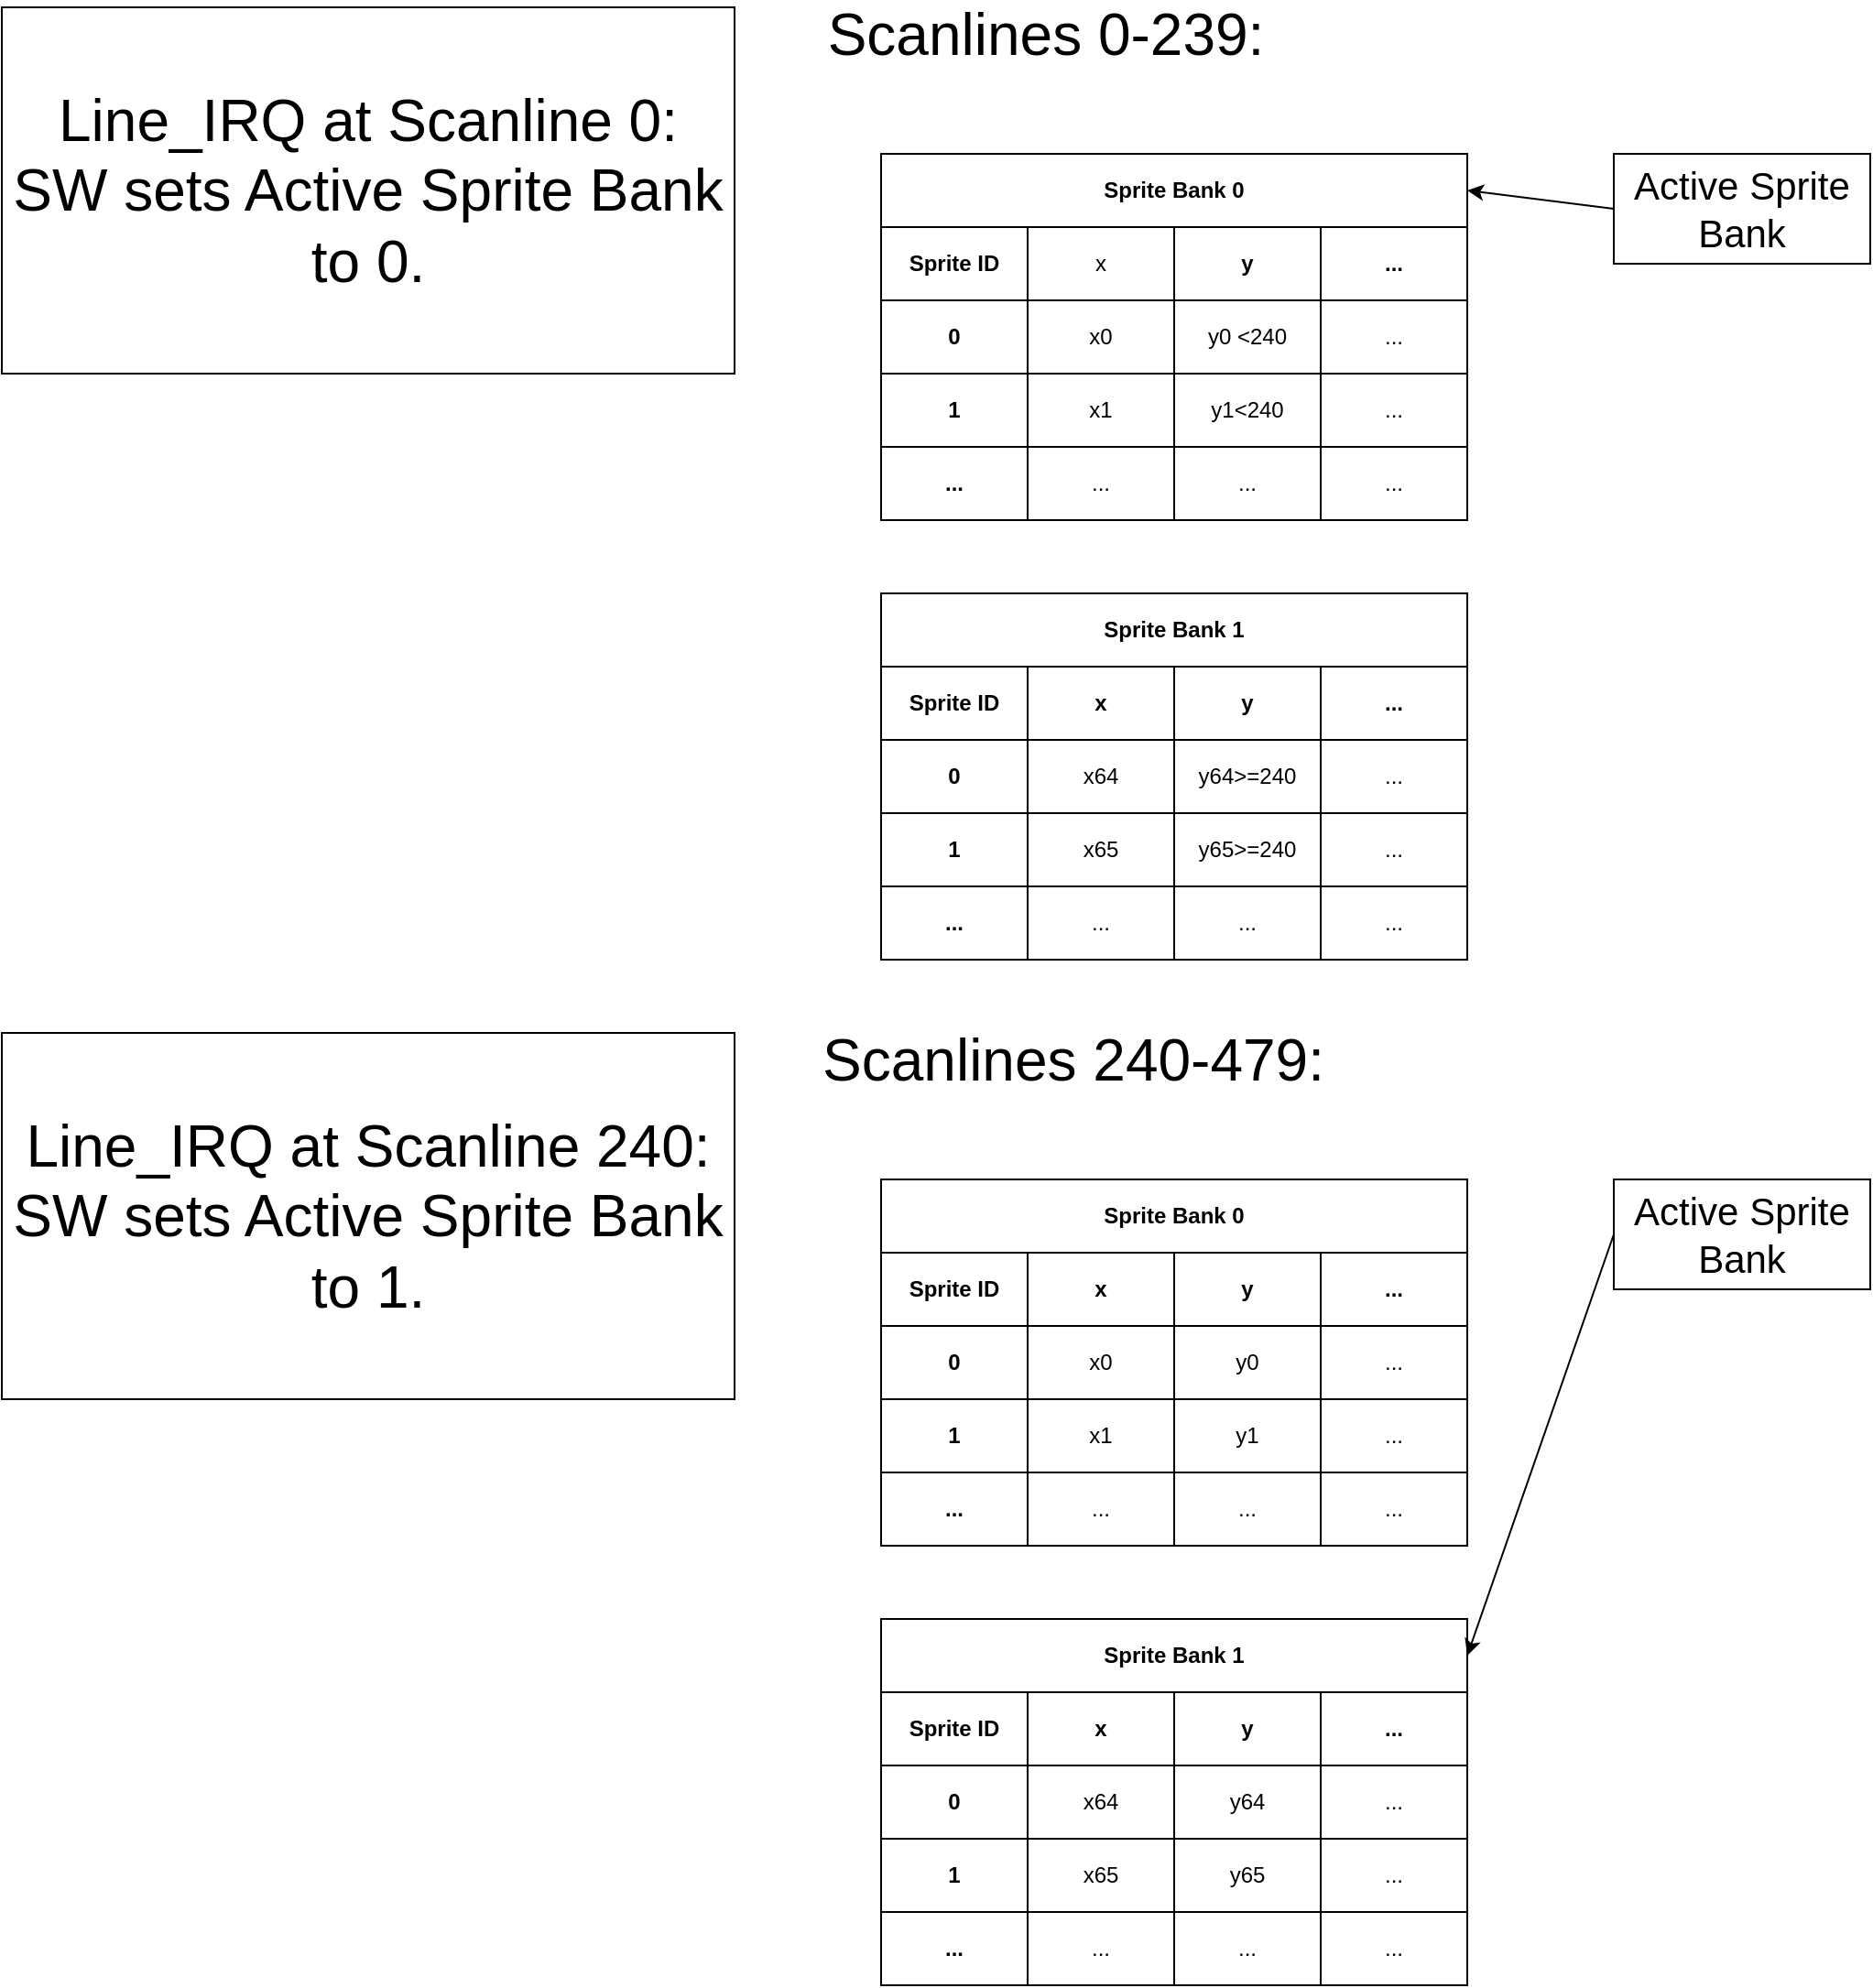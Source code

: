 <mxfile version="19.0.3" type="device"><diagram id="13PTQiZfEK5-xCw0AQYl" name="Page-1"><mxGraphModel dx="1888" dy="641" grid="1" gridSize="10" guides="1" tooltips="1" connect="1" arrows="1" fold="1" page="1" pageScale="1" pageWidth="850" pageHeight="1100" math="0" shadow="0"><root><mxCell id="0"/><mxCell id="1" parent="0"/><mxCell id="dllRlyfjDJd5uJXVM24Q-43" value="Sprite ID" style="rounded=0;whiteSpace=wrap;html=1;fontStyle=1" vertex="1" parent="1"><mxGeometry x="80" y="720" width="80" height="40" as="geometry"/></mxCell><mxCell id="dllRlyfjDJd5uJXVM24Q-44" value="x" style="rounded=0;whiteSpace=wrap;html=1;fontStyle=1" vertex="1" parent="1"><mxGeometry x="160" y="720" width="80" height="40" as="geometry"/></mxCell><mxCell id="dllRlyfjDJd5uJXVM24Q-45" value="y" style="rounded=0;whiteSpace=wrap;html=1;fontStyle=1" vertex="1" parent="1"><mxGeometry x="240" y="720" width="80" height="40" as="geometry"/></mxCell><mxCell id="dllRlyfjDJd5uJXVM24Q-46" value="..." style="rounded=0;whiteSpace=wrap;html=1;fontStyle=1" vertex="1" parent="1"><mxGeometry x="320" y="720" width="80" height="40" as="geometry"/></mxCell><mxCell id="dllRlyfjDJd5uJXVM24Q-47" value="0" style="rounded=0;whiteSpace=wrap;html=1;fontStyle=1" vertex="1" parent="1"><mxGeometry x="80" y="760" width="80" height="40" as="geometry"/></mxCell><mxCell id="dllRlyfjDJd5uJXVM24Q-48" value="x0" style="rounded=0;whiteSpace=wrap;html=1;" vertex="1" parent="1"><mxGeometry x="160" y="760" width="80" height="40" as="geometry"/></mxCell><mxCell id="dllRlyfjDJd5uJXVM24Q-49" value="y0" style="rounded=0;whiteSpace=wrap;html=1;" vertex="1" parent="1"><mxGeometry x="240" y="760" width="80" height="40" as="geometry"/></mxCell><mxCell id="dllRlyfjDJd5uJXVM24Q-50" value="..." style="rounded=0;whiteSpace=wrap;html=1;" vertex="1" parent="1"><mxGeometry x="320" y="760" width="80" height="40" as="geometry"/></mxCell><mxCell id="dllRlyfjDJd5uJXVM24Q-51" value="1" style="rounded=0;whiteSpace=wrap;html=1;fontStyle=1" vertex="1" parent="1"><mxGeometry x="80" y="800" width="80" height="40" as="geometry"/></mxCell><mxCell id="dllRlyfjDJd5uJXVM24Q-52" value="x1" style="rounded=0;whiteSpace=wrap;html=1;" vertex="1" parent="1"><mxGeometry x="160" y="800" width="80" height="40" as="geometry"/></mxCell><mxCell id="dllRlyfjDJd5uJXVM24Q-53" value="y1" style="rounded=0;whiteSpace=wrap;html=1;" vertex="1" parent="1"><mxGeometry x="240" y="800" width="80" height="40" as="geometry"/></mxCell><mxCell id="dllRlyfjDJd5uJXVM24Q-54" value="..." style="rounded=0;whiteSpace=wrap;html=1;" vertex="1" parent="1"><mxGeometry x="320" y="800" width="80" height="40" as="geometry"/></mxCell><mxCell id="dllRlyfjDJd5uJXVM24Q-55" value="..." style="rounded=0;whiteSpace=wrap;html=1;fontStyle=1" vertex="1" parent="1"><mxGeometry x="80" y="840" width="80" height="40" as="geometry"/></mxCell><mxCell id="dllRlyfjDJd5uJXVM24Q-56" value="..." style="rounded=0;whiteSpace=wrap;html=1;" vertex="1" parent="1"><mxGeometry x="160" y="840" width="80" height="40" as="geometry"/></mxCell><mxCell id="dllRlyfjDJd5uJXVM24Q-57" value="..." style="rounded=0;whiteSpace=wrap;html=1;" vertex="1" parent="1"><mxGeometry x="240" y="840" width="80" height="40" as="geometry"/></mxCell><mxCell id="dllRlyfjDJd5uJXVM24Q-58" value="..." style="rounded=0;whiteSpace=wrap;html=1;" vertex="1" parent="1"><mxGeometry x="320" y="840" width="80" height="40" as="geometry"/></mxCell><mxCell id="dllRlyfjDJd5uJXVM24Q-59" value="Sprite ID" style="rounded=0;whiteSpace=wrap;html=1;fontStyle=1" vertex="1" parent="1"><mxGeometry x="80" y="960" width="80" height="40" as="geometry"/></mxCell><mxCell id="dllRlyfjDJd5uJXVM24Q-60" value="x" style="rounded=0;whiteSpace=wrap;html=1;fontStyle=1" vertex="1" parent="1"><mxGeometry x="160" y="960" width="80" height="40" as="geometry"/></mxCell><mxCell id="dllRlyfjDJd5uJXVM24Q-61" value="y" style="rounded=0;whiteSpace=wrap;html=1;fontStyle=1" vertex="1" parent="1"><mxGeometry x="240" y="960" width="80" height="40" as="geometry"/></mxCell><mxCell id="dllRlyfjDJd5uJXVM24Q-62" value="..." style="rounded=0;whiteSpace=wrap;html=1;fontStyle=1" vertex="1" parent="1"><mxGeometry x="320" y="960" width="80" height="40" as="geometry"/></mxCell><mxCell id="dllRlyfjDJd5uJXVM24Q-63" value="0" style="rounded=0;whiteSpace=wrap;html=1;fontStyle=1" vertex="1" parent="1"><mxGeometry x="80" y="1000" width="80" height="40" as="geometry"/></mxCell><mxCell id="dllRlyfjDJd5uJXVM24Q-64" value="x64" style="rounded=0;whiteSpace=wrap;html=1;" vertex="1" parent="1"><mxGeometry x="160" y="1000" width="80" height="40" as="geometry"/></mxCell><mxCell id="dllRlyfjDJd5uJXVM24Q-65" value="y64" style="rounded=0;whiteSpace=wrap;html=1;" vertex="1" parent="1"><mxGeometry x="240" y="1000" width="80" height="40" as="geometry"/></mxCell><mxCell id="dllRlyfjDJd5uJXVM24Q-66" value="..." style="rounded=0;whiteSpace=wrap;html=1;" vertex="1" parent="1"><mxGeometry x="320" y="1000" width="80" height="40" as="geometry"/></mxCell><mxCell id="dllRlyfjDJd5uJXVM24Q-67" value="1" style="rounded=0;whiteSpace=wrap;html=1;fontStyle=1" vertex="1" parent="1"><mxGeometry x="80" y="1040" width="80" height="40" as="geometry"/></mxCell><mxCell id="dllRlyfjDJd5uJXVM24Q-68" value="x65" style="rounded=0;whiteSpace=wrap;html=1;" vertex="1" parent="1"><mxGeometry x="160" y="1040" width="80" height="40" as="geometry"/></mxCell><mxCell id="dllRlyfjDJd5uJXVM24Q-69" value="y65" style="rounded=0;whiteSpace=wrap;html=1;" vertex="1" parent="1"><mxGeometry x="240" y="1040" width="80" height="40" as="geometry"/></mxCell><mxCell id="dllRlyfjDJd5uJXVM24Q-70" value="..." style="rounded=0;whiteSpace=wrap;html=1;" vertex="1" parent="1"><mxGeometry x="320" y="1040" width="80" height="40" as="geometry"/></mxCell><mxCell id="dllRlyfjDJd5uJXVM24Q-71" value="..." style="rounded=0;whiteSpace=wrap;html=1;fontStyle=1" vertex="1" parent="1"><mxGeometry x="80" y="1080" width="80" height="40" as="geometry"/></mxCell><mxCell id="dllRlyfjDJd5uJXVM24Q-72" value="..." style="rounded=0;whiteSpace=wrap;html=1;" vertex="1" parent="1"><mxGeometry x="160" y="1080" width="80" height="40" as="geometry"/></mxCell><mxCell id="dllRlyfjDJd5uJXVM24Q-73" value="..." style="rounded=0;whiteSpace=wrap;html=1;" vertex="1" parent="1"><mxGeometry x="240" y="1080" width="80" height="40" as="geometry"/></mxCell><mxCell id="dllRlyfjDJd5uJXVM24Q-74" value="..." style="rounded=0;whiteSpace=wrap;html=1;" vertex="1" parent="1"><mxGeometry x="320" y="1080" width="80" height="40" as="geometry"/></mxCell><mxCell id="dllRlyfjDJd5uJXVM24Q-75" value="Sprite Bank 0" style="rounded=0;whiteSpace=wrap;html=1;fontStyle=1" vertex="1" parent="1"><mxGeometry x="80" y="680" width="320" height="40" as="geometry"/></mxCell><mxCell id="dllRlyfjDJd5uJXVM24Q-76" value="Sprite Bank 1" style="rounded=0;whiteSpace=wrap;html=1;fontStyle=1" vertex="1" parent="1"><mxGeometry x="80" y="920" width="320" height="40" as="geometry"/></mxCell><mxCell id="dllRlyfjDJd5uJXVM24Q-77" value="Active Sprite Bank" style="rounded=0;whiteSpace=wrap;html=1;fontSize=21;" vertex="1" parent="1"><mxGeometry x="480" y="680" width="140" height="60" as="geometry"/></mxCell><mxCell id="dllRlyfjDJd5uJXVM24Q-78" value="" style="endArrow=classic;html=1;rounded=0;fontSize=21;entryX=1;entryY=0.5;entryDx=0;entryDy=0;exitX=0;exitY=0.5;exitDx=0;exitDy=0;" edge="1" parent="1" source="dllRlyfjDJd5uJXVM24Q-77" target="dllRlyfjDJd5uJXVM24Q-76"><mxGeometry width="50" height="50" relative="1" as="geometry"><mxPoint x="500" y="870" as="sourcePoint"/><mxPoint x="550" y="820" as="targetPoint"/></mxGeometry></mxCell><mxCell id="dllRlyfjDJd5uJXVM24Q-81" value="Scanlines 240-479:" style="text;html=1;strokeColor=none;fillColor=none;align=center;verticalAlign=middle;whiteSpace=wrap;rounded=0;fontSize=32;" vertex="1" parent="1"><mxGeometry x="40" y="600" width="290" height="30" as="geometry"/></mxCell><mxCell id="dllRlyfjDJd5uJXVM24Q-1" value="Sprite ID" style="rounded=0;whiteSpace=wrap;html=1;fontStyle=1" vertex="1" parent="1"><mxGeometry x="80" y="160" width="80" height="40" as="geometry"/></mxCell><mxCell id="dllRlyfjDJd5uJXVM24Q-2" value="x" style="rounded=0;whiteSpace=wrap;html=1;" vertex="1" parent="1"><mxGeometry x="160" y="160" width="80" height="40" as="geometry"/></mxCell><mxCell id="dllRlyfjDJd5uJXVM24Q-3" value="y" style="rounded=0;whiteSpace=wrap;html=1;fontStyle=1" vertex="1" parent="1"><mxGeometry x="240" y="160" width="80" height="40" as="geometry"/></mxCell><mxCell id="dllRlyfjDJd5uJXVM24Q-4" value="..." style="rounded=0;whiteSpace=wrap;html=1;fontStyle=1" vertex="1" parent="1"><mxGeometry x="320" y="160" width="80" height="40" as="geometry"/></mxCell><mxCell id="dllRlyfjDJd5uJXVM24Q-5" value="0" style="rounded=0;whiteSpace=wrap;html=1;fontStyle=1" vertex="1" parent="1"><mxGeometry x="80" y="200" width="80" height="40" as="geometry"/></mxCell><mxCell id="dllRlyfjDJd5uJXVM24Q-6" value="x0" style="rounded=0;whiteSpace=wrap;html=1;" vertex="1" parent="1"><mxGeometry x="160" y="200" width="80" height="40" as="geometry"/></mxCell><mxCell id="dllRlyfjDJd5uJXVM24Q-7" value="y0 &amp;lt;240" style="rounded=0;whiteSpace=wrap;html=1;" vertex="1" parent="1"><mxGeometry x="240" y="200" width="80" height="40" as="geometry"/></mxCell><mxCell id="dllRlyfjDJd5uJXVM24Q-8" value="..." style="rounded=0;whiteSpace=wrap;html=1;" vertex="1" parent="1"><mxGeometry x="320" y="200" width="80" height="40" as="geometry"/></mxCell><mxCell id="dllRlyfjDJd5uJXVM24Q-9" value="1" style="rounded=0;whiteSpace=wrap;html=1;fontStyle=1" vertex="1" parent="1"><mxGeometry x="80" y="240" width="80" height="40" as="geometry"/></mxCell><mxCell id="dllRlyfjDJd5uJXVM24Q-10" value="x1" style="rounded=0;whiteSpace=wrap;html=1;" vertex="1" parent="1"><mxGeometry x="160" y="240" width="80" height="40" as="geometry"/></mxCell><mxCell id="dllRlyfjDJd5uJXVM24Q-11" value="y1&amp;lt;240" style="rounded=0;whiteSpace=wrap;html=1;" vertex="1" parent="1"><mxGeometry x="240" y="240" width="80" height="40" as="geometry"/></mxCell><mxCell id="dllRlyfjDJd5uJXVM24Q-12" value="..." style="rounded=0;whiteSpace=wrap;html=1;" vertex="1" parent="1"><mxGeometry x="320" y="240" width="80" height="40" as="geometry"/></mxCell><mxCell id="dllRlyfjDJd5uJXVM24Q-13" value="..." style="rounded=0;whiteSpace=wrap;html=1;fontStyle=1" vertex="1" parent="1"><mxGeometry x="80" y="280" width="80" height="40" as="geometry"/></mxCell><mxCell id="dllRlyfjDJd5uJXVM24Q-14" value="..." style="rounded=0;whiteSpace=wrap;html=1;" vertex="1" parent="1"><mxGeometry x="160" y="280" width="80" height="40" as="geometry"/></mxCell><mxCell id="dllRlyfjDJd5uJXVM24Q-15" value="..." style="rounded=0;whiteSpace=wrap;html=1;" vertex="1" parent="1"><mxGeometry x="240" y="280" width="80" height="40" as="geometry"/></mxCell><mxCell id="dllRlyfjDJd5uJXVM24Q-16" value="..." style="rounded=0;whiteSpace=wrap;html=1;" vertex="1" parent="1"><mxGeometry x="320" y="280" width="80" height="40" as="geometry"/></mxCell><mxCell id="dllRlyfjDJd5uJXVM24Q-17" value="Sprite ID" style="rounded=0;whiteSpace=wrap;html=1;fontStyle=1" vertex="1" parent="1"><mxGeometry x="80" y="400" width="80" height="40" as="geometry"/></mxCell><mxCell id="dllRlyfjDJd5uJXVM24Q-18" value="x" style="rounded=0;whiteSpace=wrap;html=1;fontStyle=1" vertex="1" parent="1"><mxGeometry x="160" y="400" width="80" height="40" as="geometry"/></mxCell><mxCell id="dllRlyfjDJd5uJXVM24Q-19" value="y" style="rounded=0;whiteSpace=wrap;html=1;fontStyle=1" vertex="1" parent="1"><mxGeometry x="240" y="400" width="80" height="40" as="geometry"/></mxCell><mxCell id="dllRlyfjDJd5uJXVM24Q-20" value="..." style="rounded=0;whiteSpace=wrap;html=1;fontStyle=1" vertex="1" parent="1"><mxGeometry x="320" y="400" width="80" height="40" as="geometry"/></mxCell><mxCell id="dllRlyfjDJd5uJXVM24Q-21" value="0" style="rounded=0;whiteSpace=wrap;html=1;fontStyle=1" vertex="1" parent="1"><mxGeometry x="80" y="440" width="80" height="40" as="geometry"/></mxCell><mxCell id="dllRlyfjDJd5uJXVM24Q-22" value="x64" style="rounded=0;whiteSpace=wrap;html=1;" vertex="1" parent="1"><mxGeometry x="160" y="440" width="80" height="40" as="geometry"/></mxCell><mxCell id="dllRlyfjDJd5uJXVM24Q-23" value="y64&amp;gt;=240" style="rounded=0;whiteSpace=wrap;html=1;" vertex="1" parent="1"><mxGeometry x="240" y="440" width="80" height="40" as="geometry"/></mxCell><mxCell id="dllRlyfjDJd5uJXVM24Q-24" value="..." style="rounded=0;whiteSpace=wrap;html=1;" vertex="1" parent="1"><mxGeometry x="320" y="440" width="80" height="40" as="geometry"/></mxCell><mxCell id="dllRlyfjDJd5uJXVM24Q-25" value="1" style="rounded=0;whiteSpace=wrap;html=1;fontStyle=1" vertex="1" parent="1"><mxGeometry x="80" y="480" width="80" height="40" as="geometry"/></mxCell><mxCell id="dllRlyfjDJd5uJXVM24Q-26" value="x65" style="rounded=0;whiteSpace=wrap;html=1;" vertex="1" parent="1"><mxGeometry x="160" y="480" width="80" height="40" as="geometry"/></mxCell><mxCell id="dllRlyfjDJd5uJXVM24Q-27" value="y65&amp;gt;=240" style="rounded=0;whiteSpace=wrap;html=1;" vertex="1" parent="1"><mxGeometry x="240" y="480" width="80" height="40" as="geometry"/></mxCell><mxCell id="dllRlyfjDJd5uJXVM24Q-28" value="..." style="rounded=0;whiteSpace=wrap;html=1;" vertex="1" parent="1"><mxGeometry x="320" y="480" width="80" height="40" as="geometry"/></mxCell><mxCell id="dllRlyfjDJd5uJXVM24Q-29" value="..." style="rounded=0;whiteSpace=wrap;html=1;fontStyle=1" vertex="1" parent="1"><mxGeometry x="80" y="520" width="80" height="40" as="geometry"/></mxCell><mxCell id="dllRlyfjDJd5uJXVM24Q-30" value="..." style="rounded=0;whiteSpace=wrap;html=1;" vertex="1" parent="1"><mxGeometry x="160" y="520" width="80" height="40" as="geometry"/></mxCell><mxCell id="dllRlyfjDJd5uJXVM24Q-31" value="..." style="rounded=0;whiteSpace=wrap;html=1;" vertex="1" parent="1"><mxGeometry x="240" y="520" width="80" height="40" as="geometry"/></mxCell><mxCell id="dllRlyfjDJd5uJXVM24Q-32" value="..." style="rounded=0;whiteSpace=wrap;html=1;" vertex="1" parent="1"><mxGeometry x="320" y="520" width="80" height="40" as="geometry"/></mxCell><mxCell id="dllRlyfjDJd5uJXVM24Q-33" value="Sprite Bank 0" style="rounded=0;whiteSpace=wrap;html=1;fontStyle=1" vertex="1" parent="1"><mxGeometry x="80" y="120" width="320" height="40" as="geometry"/></mxCell><mxCell id="dllRlyfjDJd5uJXVM24Q-34" value="Sprite Bank 1" style="rounded=0;whiteSpace=wrap;html=1;fontStyle=1" vertex="1" parent="1"><mxGeometry x="80" y="360" width="320" height="40" as="geometry"/></mxCell><mxCell id="dllRlyfjDJd5uJXVM24Q-36" value="Active Sprite Bank" style="rounded=0;whiteSpace=wrap;html=1;fontSize=21;" vertex="1" parent="1"><mxGeometry x="480" y="120" width="140" height="60" as="geometry"/></mxCell><mxCell id="dllRlyfjDJd5uJXVM24Q-37" value="" style="endArrow=classic;html=1;rounded=0;fontSize=21;entryX=1;entryY=0.5;entryDx=0;entryDy=0;exitX=0;exitY=0.5;exitDx=0;exitDy=0;" edge="1" parent="1" source="dllRlyfjDJd5uJXVM24Q-36" target="dllRlyfjDJd5uJXVM24Q-33"><mxGeometry width="50" height="50" relative="1" as="geometry"><mxPoint x="500" y="310" as="sourcePoint"/><mxPoint x="550" y="260" as="targetPoint"/></mxGeometry></mxCell><mxCell id="dllRlyfjDJd5uJXVM24Q-40" value="Scanlines 0-239:" style="text;html=1;strokeColor=none;fillColor=none;align=center;verticalAlign=middle;whiteSpace=wrap;rounded=0;fontSize=32;" vertex="1" parent="1"><mxGeometry x="40" y="40" width="260" height="30" as="geometry"/></mxCell><mxCell id="dllRlyfjDJd5uJXVM24Q-83" value="Line_IRQ at Scanline 0:&lt;br&gt;SW sets Active Sprite Bank to 0." style="rounded=0;whiteSpace=wrap;html=1;fontSize=32;" vertex="1" parent="1"><mxGeometry x="-400" y="40" width="400" height="200" as="geometry"/></mxCell><mxCell id="dllRlyfjDJd5uJXVM24Q-84" value="Line_IRQ at Scanline 240:&lt;br&gt;SW sets Active Sprite Bank to 1." style="rounded=0;whiteSpace=wrap;html=1;fontSize=32;" vertex="1" parent="1"><mxGeometry x="-400" y="600" width="400" height="200" as="geometry"/></mxCell></root></mxGraphModel></diagram></mxfile>